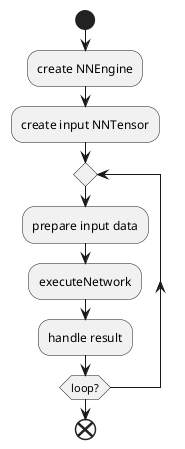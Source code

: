 @startuml

start

:create NNEngine;
:create input NNTensor;

repeat
:prepare input data;
:executeNetwork;
:handle result;
repeat while (loop?)

end
@enduml
